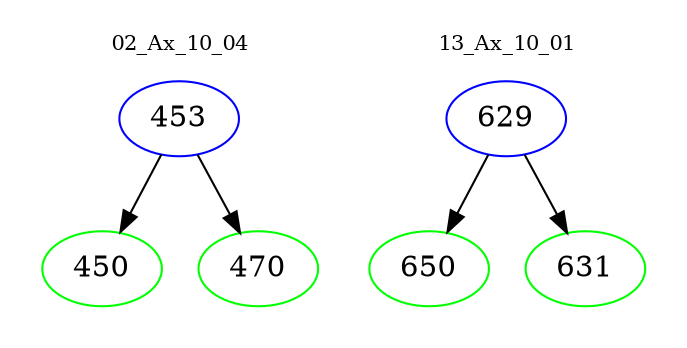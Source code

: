 digraph{
subgraph cluster_0 {
color = white
label = "02_Ax_10_04";
fontsize=10;
T0_453 [label="453", color="blue"]
T0_453 -> T0_450 [color="black"]
T0_450 [label="450", color="green"]
T0_453 -> T0_470 [color="black"]
T0_470 [label="470", color="green"]
}
subgraph cluster_1 {
color = white
label = "13_Ax_10_01";
fontsize=10;
T1_629 [label="629", color="blue"]
T1_629 -> T1_650 [color="black"]
T1_650 [label="650", color="green"]
T1_629 -> T1_631 [color="black"]
T1_631 [label="631", color="green"]
}
}
